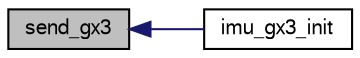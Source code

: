 digraph "send_gx3"
{
  edge [fontname="FreeSans",fontsize="10",labelfontname="FreeSans",labelfontsize="10"];
  node [fontname="FreeSans",fontsize="10",shape=record];
  rankdir="LR";
  Node1 [label="send_gx3",height=0.2,width=0.4,color="black", fillcolor="grey75", style="filled", fontcolor="black"];
  Node1 -> Node2 [dir="back",color="midnightblue",fontsize="10",style="solid",fontname="FreeSans"];
  Node2 [label="imu_gx3_init",height=0.2,width=0.4,color="black", fillcolor="white", style="filled",URL="$ahrs__gx3_8h.html#a52f9a66f4c1b5535ed2aa85d711be4a8"];
}
